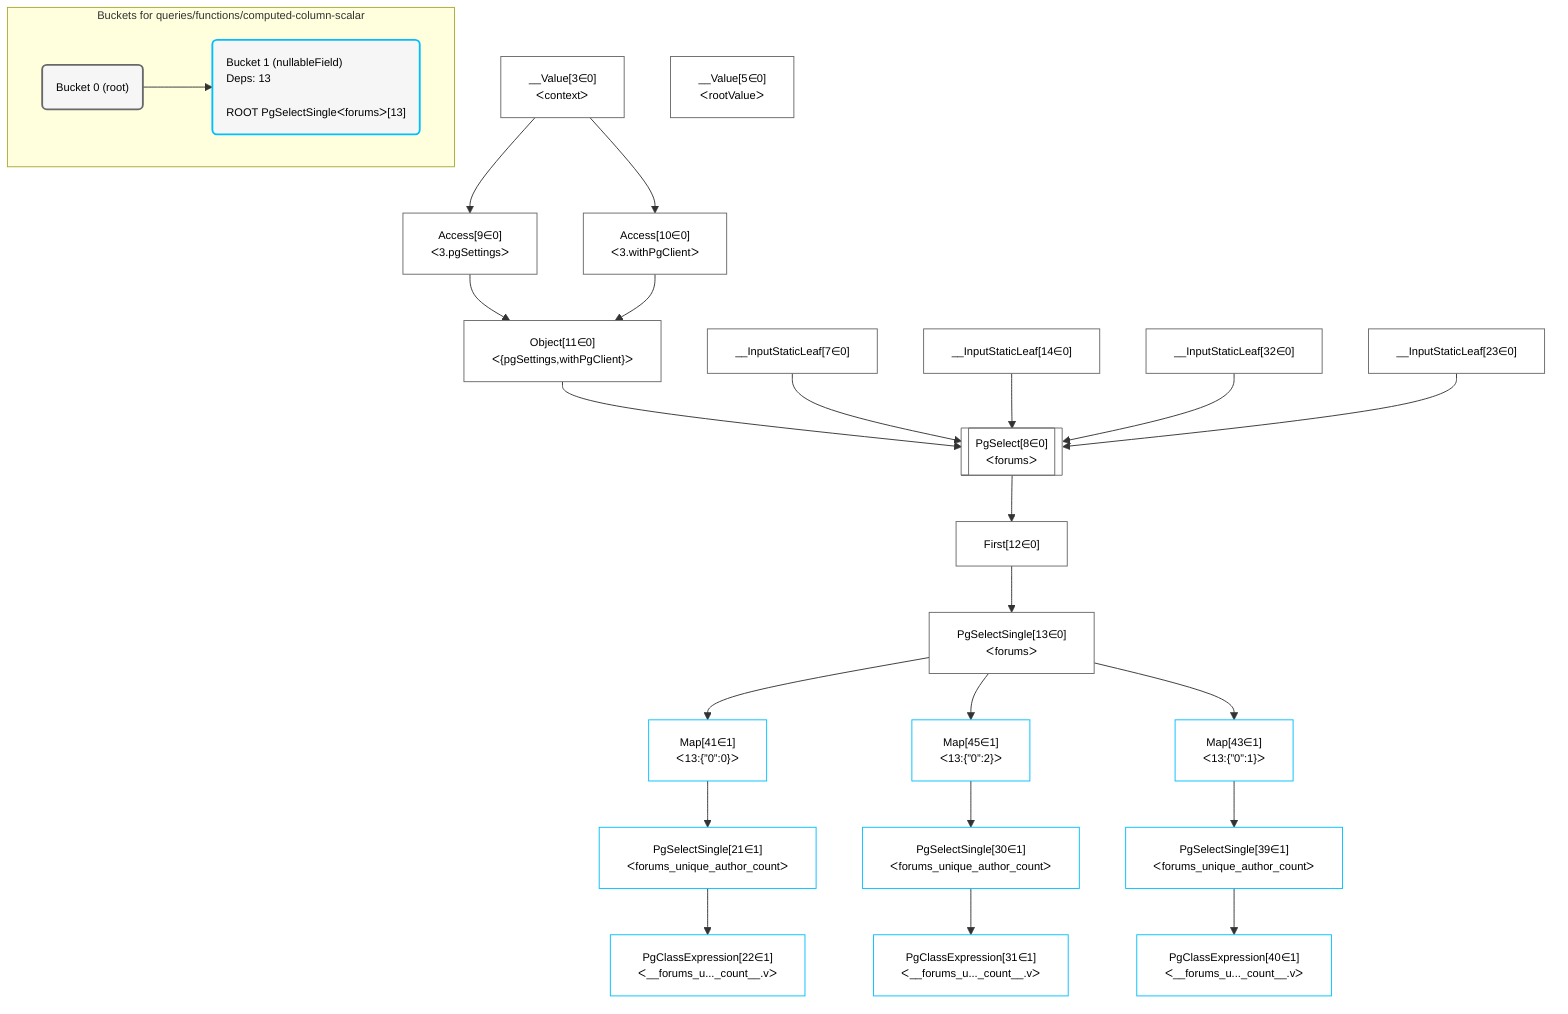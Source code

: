 %%{init: {'themeVariables': { 'fontSize': '12px'}}}%%
graph TD
    classDef path fill:#eee,stroke:#000,color:#000
    classDef plan fill:#fff,stroke-width:1px,color:#000
    classDef itemplan fill:#fff,stroke-width:2px,color:#000
    classDef sideeffectplan fill:#f00,stroke-width:2px,color:#000
    classDef bucket fill:#f6f6f6,color:#000,stroke-width:2px,text-align:left


    %% define steps
    __Value3["__Value[3∈0]<br />ᐸcontextᐳ"]:::plan
    __Value5["__Value[5∈0]<br />ᐸrootValueᐳ"]:::plan
    __InputStaticLeaf7["__InputStaticLeaf[7∈0]"]:::plan
    Access9["Access[9∈0]<br />ᐸ3.pgSettingsᐳ"]:::plan
    Access10["Access[10∈0]<br />ᐸ3.withPgClientᐳ"]:::plan
    Object11["Object[11∈0]<br />ᐸ{pgSettings,withPgClient}ᐳ"]:::plan
    __InputStaticLeaf14["__InputStaticLeaf[14∈0]"]:::plan
    __InputStaticLeaf32["__InputStaticLeaf[32∈0]"]:::plan
    __InputStaticLeaf23["__InputStaticLeaf[23∈0]"]:::plan
    PgSelect8[["PgSelect[8∈0]<br />ᐸforumsᐳ"]]:::plan
    First12["First[12∈0]"]:::plan
    PgSelectSingle13["PgSelectSingle[13∈0]<br />ᐸforumsᐳ"]:::plan
    Map41["Map[41∈1]<br />ᐸ13:{”0”:0}ᐳ"]:::plan
    PgSelectSingle21["PgSelectSingle[21∈1]<br />ᐸforums_unique_author_countᐳ"]:::plan
    PgClassExpression22["PgClassExpression[22∈1]<br />ᐸ__forums_u..._count__.vᐳ"]:::plan
    Map45["Map[45∈1]<br />ᐸ13:{”0”:2}ᐳ"]:::plan
    PgSelectSingle30["PgSelectSingle[30∈1]<br />ᐸforums_unique_author_countᐳ"]:::plan
    PgClassExpression31["PgClassExpression[31∈1]<br />ᐸ__forums_u..._count__.vᐳ"]:::plan
    Map43["Map[43∈1]<br />ᐸ13:{”0”:1}ᐳ"]:::plan
    PgSelectSingle39["PgSelectSingle[39∈1]<br />ᐸforums_unique_author_countᐳ"]:::plan
    PgClassExpression40["PgClassExpression[40∈1]<br />ᐸ__forums_u..._count__.vᐳ"]:::plan

    %% plan dependencies
    __Value3 --> Access9
    __Value3 --> Access10
    Access9 & Access10 --> Object11
    Object11 & __InputStaticLeaf7 & __InputStaticLeaf14 & __InputStaticLeaf32 & __InputStaticLeaf23 --> PgSelect8
    PgSelect8 --> First12
    First12 --> PgSelectSingle13
    PgSelectSingle13 --> Map41
    Map41 --> PgSelectSingle21
    PgSelectSingle21 --> PgClassExpression22
    PgSelectSingle13 --> Map45
    Map45 --> PgSelectSingle30
    PgSelectSingle30 --> PgClassExpression31
    PgSelectSingle13 --> Map43
    Map43 --> PgSelectSingle39
    PgSelectSingle39 --> PgClassExpression40

    subgraph "Buckets for queries/functions/computed-column-scalar"
    Bucket0("Bucket 0 (root)"):::bucket
    classDef bucket0 stroke:#696969
    class Bucket0,__Value3,__Value5,__InputStaticLeaf7,PgSelect8,Access9,Access10,Object11,First12,PgSelectSingle13,__InputStaticLeaf14,__InputStaticLeaf23,__InputStaticLeaf32 bucket0
    Bucket1("Bucket 1 (nullableField)<br />Deps: 13<br /><br />ROOT PgSelectSingleᐸforumsᐳ[13]"):::bucket
    classDef bucket1 stroke:#00bfff
    class Bucket1,PgSelectSingle21,PgClassExpression22,PgSelectSingle30,PgClassExpression31,PgSelectSingle39,PgClassExpression40,Map41,Map43,Map45 bucket1
    Bucket0 --> Bucket1
    end